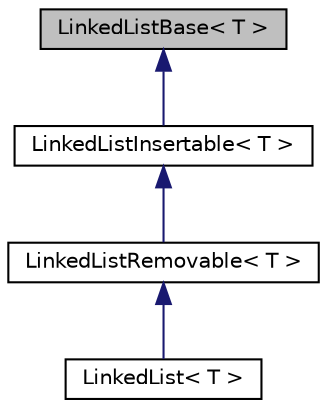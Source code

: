 digraph "LinkedListBase&lt; T &gt;"
{
  edge [fontname="Helvetica",fontsize="10",labelfontname="Helvetica",labelfontsize="10"];
  node [fontname="Helvetica",fontsize="10",shape=record];
  Node1 [label="LinkedListBase\< T \>",height=0.2,width=0.4,color="black", fillcolor="grey75", style="filled", fontcolor="black"];
  Node1 -> Node2 [dir="back",color="midnightblue",fontsize="10",style="solid"];
  Node2 [label="LinkedListInsertable\< T \>",height=0.2,width=0.4,color="black", fillcolor="white", style="filled",URL="$class_linked_list_insertable.html"];
  Node2 -> Node3 [dir="back",color="midnightblue",fontsize="10",style="solid"];
  Node3 [label="LinkedListRemovable\< T \>",height=0.2,width=0.4,color="black", fillcolor="white", style="filled",URL="$class_linked_list_removable.html"];
  Node3 -> Node4 [dir="back",color="midnightblue",fontsize="10",style="solid"];
  Node4 [label="LinkedList\< T \>",height=0.2,width=0.4,color="black", fillcolor="white", style="filled",URL="$class_linked_list.html"];
}
